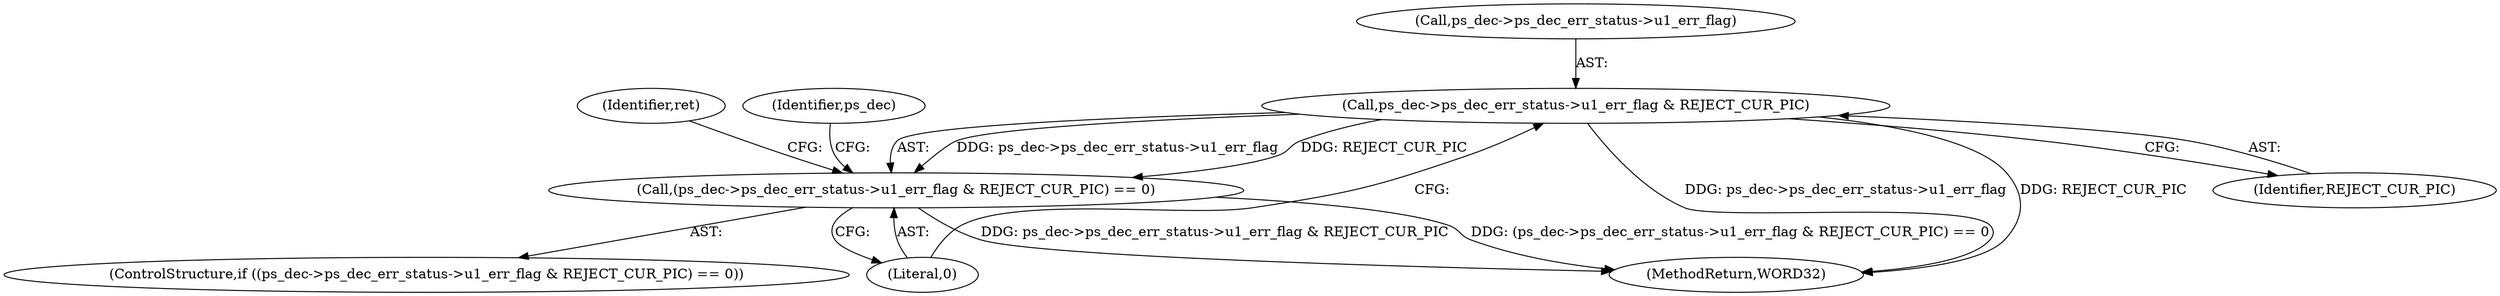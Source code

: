 digraph "0_Android_e86d3cfd2bc28dac421092106751e5638d54a848@pointer" {
"1001922" [label="(Call,ps_dec->ps_dec_err_status->u1_err_flag & REJECT_CUR_PIC)"];
"1001921" [label="(Call,(ps_dec->ps_dec_err_status->u1_err_flag & REJECT_CUR_PIC) == 0)"];
"1001921" [label="(Call,(ps_dec->ps_dec_err_status->u1_err_flag & REJECT_CUR_PIC) == 0)"];
"1001932" [label="(Identifier,ret)"];
"1001938" [label="(Identifier,ps_dec)"];
"1001920" [label="(ControlStructure,if ((ps_dec->ps_dec_err_status->u1_err_flag & REJECT_CUR_PIC) == 0))"];
"1001929" [label="(Literal,0)"];
"1001923" [label="(Call,ps_dec->ps_dec_err_status->u1_err_flag)"];
"1002270" [label="(MethodReturn,WORD32)"];
"1001928" [label="(Identifier,REJECT_CUR_PIC)"];
"1001922" [label="(Call,ps_dec->ps_dec_err_status->u1_err_flag & REJECT_CUR_PIC)"];
"1001922" -> "1001921"  [label="AST: "];
"1001922" -> "1001928"  [label="CFG: "];
"1001923" -> "1001922"  [label="AST: "];
"1001928" -> "1001922"  [label="AST: "];
"1001929" -> "1001922"  [label="CFG: "];
"1001922" -> "1002270"  [label="DDG: ps_dec->ps_dec_err_status->u1_err_flag"];
"1001922" -> "1002270"  [label="DDG: REJECT_CUR_PIC"];
"1001922" -> "1001921"  [label="DDG: ps_dec->ps_dec_err_status->u1_err_flag"];
"1001922" -> "1001921"  [label="DDG: REJECT_CUR_PIC"];
"1001921" -> "1001920"  [label="AST: "];
"1001921" -> "1001929"  [label="CFG: "];
"1001929" -> "1001921"  [label="AST: "];
"1001932" -> "1001921"  [label="CFG: "];
"1001938" -> "1001921"  [label="CFG: "];
"1001921" -> "1002270"  [label="DDG: ps_dec->ps_dec_err_status->u1_err_flag & REJECT_CUR_PIC"];
"1001921" -> "1002270"  [label="DDG: (ps_dec->ps_dec_err_status->u1_err_flag & REJECT_CUR_PIC) == 0"];
}
